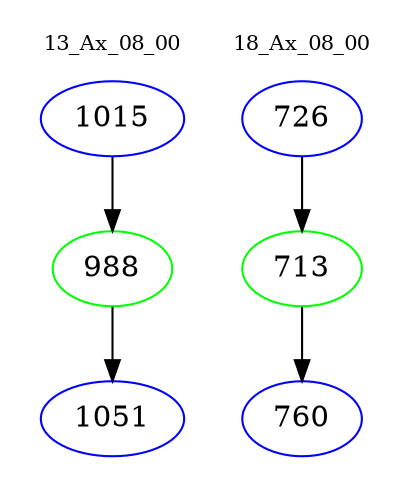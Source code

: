 digraph{
subgraph cluster_0 {
color = white
label = "13_Ax_08_00";
fontsize=10;
T0_1015 [label="1015", color="blue"]
T0_1015 -> T0_988 [color="black"]
T0_988 [label="988", color="green"]
T0_988 -> T0_1051 [color="black"]
T0_1051 [label="1051", color="blue"]
}
subgraph cluster_1 {
color = white
label = "18_Ax_08_00";
fontsize=10;
T1_726 [label="726", color="blue"]
T1_726 -> T1_713 [color="black"]
T1_713 [label="713", color="green"]
T1_713 -> T1_760 [color="black"]
T1_760 [label="760", color="blue"]
}
}
